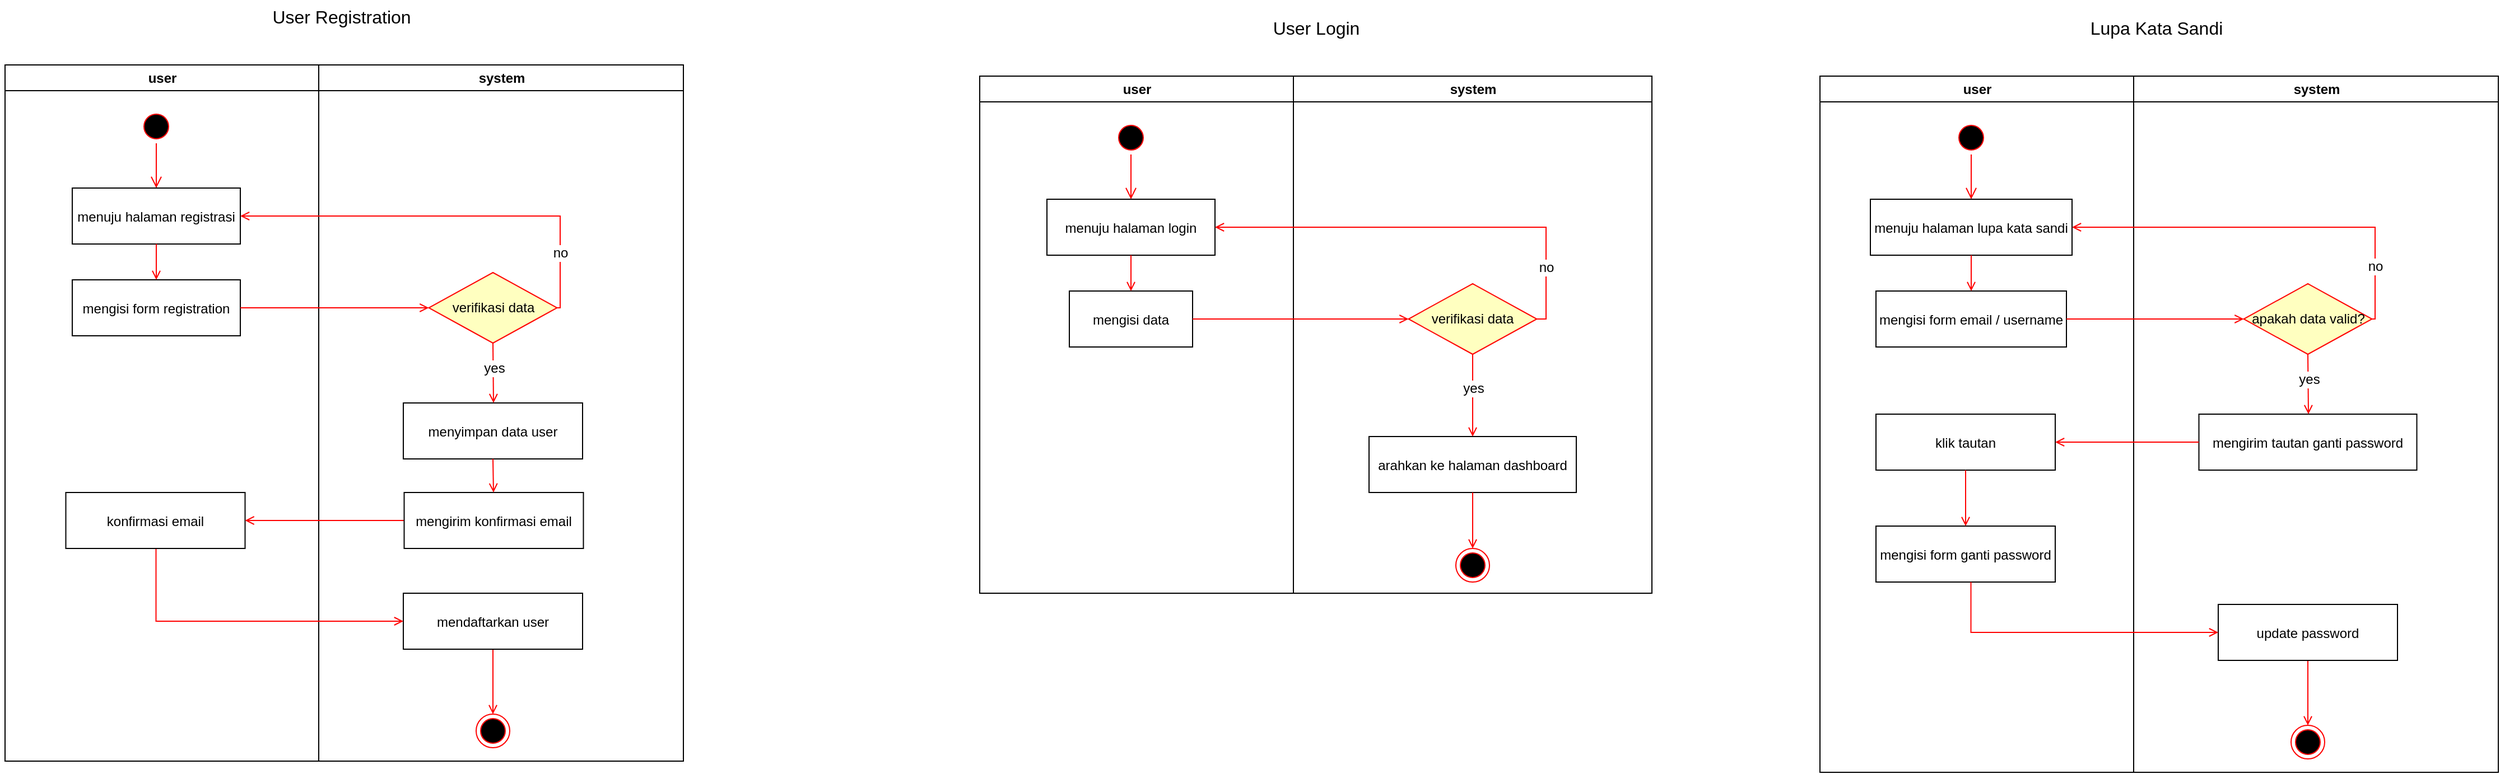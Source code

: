 <mxfile version="24.6.4" type="github">
  <diagram name="Page-1" id="e7e014a7-5840-1c2e-5031-d8a46d1fe8dd">
    <mxGraphModel dx="1674" dy="897" grid="1" gridSize="10" guides="1" tooltips="1" connect="1" arrows="1" fold="1" page="1" pageScale="1" pageWidth="1169" pageHeight="826" background="none" math="0" shadow="0">
      <root>
        <mxCell id="0" />
        <mxCell id="1" parent="0" />
        <mxCell id="2" value="user" style="swimlane;whiteSpace=wrap" parent="1" vertex="1">
          <mxGeometry x="164.5" y="128" width="280" height="622" as="geometry" />
        </mxCell>
        <mxCell id="5" value="" style="ellipse;shape=startState;fillColor=#000000;strokeColor=#ff0000;" parent="2" vertex="1">
          <mxGeometry x="120" y="40" width="30" height="30" as="geometry" />
        </mxCell>
        <mxCell id="6" value="" style="edgeStyle=elbowEdgeStyle;elbow=horizontal;verticalAlign=bottom;endArrow=open;endSize=8;strokeColor=#FF0000;endFill=1;rounded=0" parent="2" source="5" target="7" edge="1">
          <mxGeometry x="100" y="40" as="geometry">
            <mxPoint x="115" y="110" as="targetPoint" />
          </mxGeometry>
        </mxCell>
        <mxCell id="7" value="menuju halaman registrasi" style="" parent="2" vertex="1">
          <mxGeometry x="60" y="110" width="150" height="50" as="geometry" />
        </mxCell>
        <mxCell id="8" value="mengisi form registration" style="" parent="2" vertex="1">
          <mxGeometry x="60" y="192" width="150" height="50" as="geometry" />
        </mxCell>
        <mxCell id="9" value="" style="endArrow=open;strokeColor=#FF0000;endFill=1;rounded=0" parent="2" source="7" target="8" edge="1">
          <mxGeometry relative="1" as="geometry" />
        </mxCell>
        <mxCell id="3" value="system" style="swimlane;whiteSpace=wrap" parent="1" vertex="1">
          <mxGeometry x="444.5" y="128" width="325.5" height="622" as="geometry" />
        </mxCell>
        <mxCell id="24" value="" style="endArrow=open;strokeColor=#FF0000;endFill=1;rounded=0" parent="3" target="21" edge="1">
          <mxGeometry relative="1" as="geometry">
            <mxPoint x="130" y="245" as="sourcePoint" />
          </mxGeometry>
        </mxCell>
        <mxCell id="26" value="" style="edgeStyle=elbowEdgeStyle;elbow=horizontal;verticalAlign=bottom;endArrow=open;endSize=8;strokeColor=#FF0000;endFill=1;rounded=0" parent="3" source="25" edge="1">
          <mxGeometry x="130" y="90" as="geometry">
            <mxPoint x="130" y="135" as="targetPoint" />
          </mxGeometry>
        </mxCell>
        <mxCell id="HRK5GdI_0ne3H7yPrhea-56" value="verifikasi data" style="rhombus;whiteSpace=wrap;html=1;fontColor=#000000;fillColor=#ffffc0;strokeColor=#ff0000;" vertex="1" parent="3">
          <mxGeometry x="98.25" y="185.5" width="114.5" height="63" as="geometry" />
        </mxCell>
        <mxCell id="HRK5GdI_0ne3H7yPrhea-63" value="menyimpan data user" style="" vertex="1" parent="3">
          <mxGeometry x="75.5" y="302" width="160" height="50" as="geometry" />
        </mxCell>
        <mxCell id="HRK5GdI_0ne3H7yPrhea-64" value="" style="edgeStyle=elbowEdgeStyle;elbow=horizontal;strokeColor=#FF0000;endArrow=open;endFill=1;rounded=0;exitX=0.5;exitY=1;exitDx=0;exitDy=0;entryX=0.5;entryY=0;entryDx=0;entryDy=0;" edge="1" parent="3" source="HRK5GdI_0ne3H7yPrhea-56" target="HRK5GdI_0ne3H7yPrhea-63">
          <mxGeometry width="100" height="100" relative="1" as="geometry">
            <mxPoint x="440" y="192" as="sourcePoint" />
            <mxPoint x="316" y="192" as="targetPoint" />
            <Array as="points">
              <mxPoint x="156" y="282" />
            </Array>
          </mxGeometry>
        </mxCell>
        <mxCell id="HRK5GdI_0ne3H7yPrhea-65" value="yes" style="edgeLabel;html=1;align=center;verticalAlign=middle;resizable=0;points=[];fontSize=12;" vertex="1" connectable="0" parent="HRK5GdI_0ne3H7yPrhea-64">
          <mxGeometry x="-0.176" relative="1" as="geometry">
            <mxPoint as="offset" />
          </mxGeometry>
        </mxCell>
        <mxCell id="HRK5GdI_0ne3H7yPrhea-68" value="" style="edgeStyle=elbowEdgeStyle;elbow=horizontal;strokeColor=#FF0000;endArrow=open;endFill=1;rounded=0;exitX=0.5;exitY=1;exitDx=0;exitDy=0;entryX=0.5;entryY=0;entryDx=0;entryDy=0;" edge="1" parent="3" source="HRK5GdI_0ne3H7yPrhea-67" target="38">
          <mxGeometry width="100" height="100" relative="1" as="geometry">
            <mxPoint x="440" y="492" as="sourcePoint" />
            <mxPoint x="316" y="492" as="targetPoint" />
            <Array as="points" />
          </mxGeometry>
        </mxCell>
        <mxCell id="38" value="" style="ellipse;shape=endState;fillColor=#000000;strokeColor=#ff0000" parent="3" vertex="1">
          <mxGeometry x="140.5" y="580" width="30" height="30" as="geometry" />
        </mxCell>
        <mxCell id="HRK5GdI_0ne3H7yPrhea-67" value="mendaftarkan user" style="" vertex="1" parent="3">
          <mxGeometry x="75.5" y="472" width="160" height="50" as="geometry" />
        </mxCell>
        <mxCell id="HRK5GdI_0ne3H7yPrhea-66" value="" style="edgeStyle=elbowEdgeStyle;elbow=horizontal;strokeColor=#FF0000;endArrow=open;endFill=1;rounded=0;entryX=0;entryY=0.5;entryDx=0;entryDy=0;" edge="1" parent="3" target="HRK5GdI_0ne3H7yPrhea-67">
          <mxGeometry width="100" height="100" relative="1" as="geometry">
            <mxPoint x="-145.25" y="432" as="sourcePoint" />
            <mxPoint x="54.75" y="502" as="targetPoint" />
            <Array as="points">
              <mxPoint x="-145.25" y="462" />
            </Array>
          </mxGeometry>
        </mxCell>
        <mxCell id="HRK5GdI_0ne3H7yPrhea-61" value="konfirmasi email" style="" vertex="1" parent="3">
          <mxGeometry x="-225.75" y="382" width="160" height="50" as="geometry" />
        </mxCell>
        <mxCell id="HRK5GdI_0ne3H7yPrhea-60" value="" style="edgeStyle=elbowEdgeStyle;elbow=horizontal;strokeColor=#FF0000;endArrow=open;endFill=1;rounded=0;entryX=1;entryY=0.5;entryDx=0;entryDy=0;exitX=0;exitY=0.5;exitDx=0;exitDy=0;" edge="1" parent="3" source="HRK5GdI_0ne3H7yPrhea-127" target="HRK5GdI_0ne3H7yPrhea-61">
          <mxGeometry width="100" height="100" relative="1" as="geometry">
            <mxPoint x="35.5" y="422" as="sourcePoint" />
            <mxPoint x="-85.25" y="372" as="targetPoint" />
            <Array as="points">
              <mxPoint x="-5.25" y="402" />
            </Array>
          </mxGeometry>
        </mxCell>
        <mxCell id="HRK5GdI_0ne3H7yPrhea-127" value="mengirim konfirmasi email" style="" vertex="1" parent="3">
          <mxGeometry x="76.25" y="382" width="160" height="50" as="geometry" />
        </mxCell>
        <mxCell id="HRK5GdI_0ne3H7yPrhea-128" value="" style="edgeStyle=elbowEdgeStyle;elbow=horizontal;strokeColor=#FF0000;endArrow=open;endFill=1;rounded=0;entryX=0.5;entryY=0;entryDx=0;entryDy=0;exitX=0.5;exitY=1;exitDx=0;exitDy=0;" edge="1" parent="3" source="HRK5GdI_0ne3H7yPrhea-63" target="HRK5GdI_0ne3H7yPrhea-127">
          <mxGeometry width="100" height="100" relative="1" as="geometry">
            <mxPoint x="400" y="319" as="sourcePoint" />
            <mxPoint x="216" y="262" as="targetPoint" />
            <Array as="points" />
          </mxGeometry>
        </mxCell>
        <mxCell id="HRK5GdI_0ne3H7yPrhea-41" value="User Registration" style="text;html=1;align=center;verticalAlign=middle;whiteSpace=wrap;rounded=0;fontSize=16;" vertex="1" parent="1">
          <mxGeometry x="160" y="70" width="610" height="30" as="geometry" />
        </mxCell>
        <mxCell id="HRK5GdI_0ne3H7yPrhea-51" value="" style="endArrow=open;strokeColor=#FF0000;endFill=1;rounded=0;exitX=1;exitY=0.5;exitDx=0;exitDy=0;entryX=0;entryY=0.5;entryDx=0;entryDy=0;" edge="1" parent="1" source="8" target="HRK5GdI_0ne3H7yPrhea-56">
          <mxGeometry relative="1" as="geometry">
            <mxPoint x="390" y="372.5" as="sourcePoint" />
            <mxPoint x="510" y="345" as="targetPoint" />
          </mxGeometry>
        </mxCell>
        <mxCell id="12" value="" style="edgeStyle=elbowEdgeStyle;elbow=horizontal;strokeColor=#FF0000;endArrow=open;endFill=1;rounded=0;entryX=1;entryY=0.5;entryDx=0;entryDy=0;exitX=1;exitY=0.5;exitDx=0;exitDy=0;" parent="1" source="HRK5GdI_0ne3H7yPrhea-56" target="7" edge="1">
          <mxGeometry width="100" height="100" relative="1" as="geometry">
            <mxPoint x="620" y="300" as="sourcePoint" />
            <mxPoint x="424.5" y="318" as="targetPoint" />
            <Array as="points">
              <mxPoint x="660" y="310" />
            </Array>
          </mxGeometry>
        </mxCell>
        <mxCell id="HRK5GdI_0ne3H7yPrhea-59" value="no" style="edgeLabel;html=1;align=center;verticalAlign=middle;resizable=0;points=[];fontSize=12;" vertex="1" connectable="0" parent="12">
          <mxGeometry x="-0.716" relative="1" as="geometry">
            <mxPoint as="offset" />
          </mxGeometry>
        </mxCell>
        <mxCell id="HRK5GdI_0ne3H7yPrhea-79" value="user" style="swimlane;whiteSpace=wrap" vertex="1" parent="1">
          <mxGeometry x="1034.5" y="138" width="280" height="462" as="geometry" />
        </mxCell>
        <mxCell id="HRK5GdI_0ne3H7yPrhea-80" value="" style="ellipse;shape=startState;fillColor=#000000;strokeColor=#ff0000;" vertex="1" parent="HRK5GdI_0ne3H7yPrhea-79">
          <mxGeometry x="120" y="40" width="30" height="30" as="geometry" />
        </mxCell>
        <mxCell id="HRK5GdI_0ne3H7yPrhea-81" value="" style="edgeStyle=elbowEdgeStyle;elbow=horizontal;verticalAlign=bottom;endArrow=open;endSize=8;strokeColor=#FF0000;endFill=1;rounded=0" edge="1" parent="HRK5GdI_0ne3H7yPrhea-79" source="HRK5GdI_0ne3H7yPrhea-80" target="HRK5GdI_0ne3H7yPrhea-82">
          <mxGeometry x="100" y="40" as="geometry">
            <mxPoint x="115" y="110" as="targetPoint" />
          </mxGeometry>
        </mxCell>
        <mxCell id="HRK5GdI_0ne3H7yPrhea-82" value="menuju halaman login" style="" vertex="1" parent="HRK5GdI_0ne3H7yPrhea-79">
          <mxGeometry x="60" y="110" width="150" height="50" as="geometry" />
        </mxCell>
        <mxCell id="HRK5GdI_0ne3H7yPrhea-83" value="mengisi data" style="" vertex="1" parent="HRK5GdI_0ne3H7yPrhea-79">
          <mxGeometry x="80" y="192" width="110" height="50" as="geometry" />
        </mxCell>
        <mxCell id="HRK5GdI_0ne3H7yPrhea-84" value="" style="endArrow=open;strokeColor=#FF0000;endFill=1;rounded=0" edge="1" parent="HRK5GdI_0ne3H7yPrhea-79" source="HRK5GdI_0ne3H7yPrhea-82" target="HRK5GdI_0ne3H7yPrhea-83">
          <mxGeometry relative="1" as="geometry" />
        </mxCell>
        <mxCell id="HRK5GdI_0ne3H7yPrhea-87" value="system" style="swimlane;whiteSpace=wrap" vertex="1" parent="1">
          <mxGeometry x="1314.5" y="138" width="320" height="462" as="geometry" />
        </mxCell>
        <mxCell id="HRK5GdI_0ne3H7yPrhea-88" value="" style="endArrow=open;strokeColor=#FF0000;endFill=1;rounded=0" edge="1" parent="HRK5GdI_0ne3H7yPrhea-87">
          <mxGeometry relative="1" as="geometry">
            <mxPoint x="130" y="245" as="sourcePoint" />
          </mxGeometry>
        </mxCell>
        <mxCell id="HRK5GdI_0ne3H7yPrhea-89" value="" style="edgeStyle=elbowEdgeStyle;elbow=horizontal;verticalAlign=bottom;endArrow=open;endSize=8;strokeColor=#FF0000;endFill=1;rounded=0" edge="1" parent="HRK5GdI_0ne3H7yPrhea-87">
          <mxGeometry x="130" y="90" as="geometry">
            <mxPoint x="130" y="135" as="targetPoint" />
          </mxGeometry>
        </mxCell>
        <mxCell id="HRK5GdI_0ne3H7yPrhea-90" value="" style="ellipse;shape=endState;fillColor=#000000;strokeColor=#ff0000" vertex="1" parent="HRK5GdI_0ne3H7yPrhea-87">
          <mxGeometry x="145" y="422" width="30" height="30" as="geometry" />
        </mxCell>
        <mxCell id="HRK5GdI_0ne3H7yPrhea-91" value="verifikasi data" style="rhombus;whiteSpace=wrap;html=1;fontColor=#000000;fillColor=#ffffc0;strokeColor=#ff0000;" vertex="1" parent="HRK5GdI_0ne3H7yPrhea-87">
          <mxGeometry x="102.75" y="185.5" width="114.5" height="63" as="geometry" />
        </mxCell>
        <mxCell id="HRK5GdI_0ne3H7yPrhea-93" value="" style="edgeStyle=elbowEdgeStyle;elbow=horizontal;strokeColor=#FF0000;endArrow=open;endFill=1;rounded=0;exitX=0.5;exitY=1;exitDx=0;exitDy=0;entryX=0.5;entryY=0;entryDx=0;entryDy=0;" edge="1" parent="HRK5GdI_0ne3H7yPrhea-87" source="HRK5GdI_0ne3H7yPrhea-91" target="HRK5GdI_0ne3H7yPrhea-102">
          <mxGeometry width="100" height="100" relative="1" as="geometry">
            <mxPoint x="440" y="192" as="sourcePoint" />
            <mxPoint x="139.75" y="302" as="targetPoint" />
            <Array as="points">
              <mxPoint x="160" y="282" />
            </Array>
          </mxGeometry>
        </mxCell>
        <mxCell id="HRK5GdI_0ne3H7yPrhea-94" value="yes" style="edgeLabel;html=1;align=center;verticalAlign=middle;resizable=0;points=[];fontSize=12;" vertex="1" connectable="0" parent="HRK5GdI_0ne3H7yPrhea-93">
          <mxGeometry x="-0.176" relative="1" as="geometry">
            <mxPoint as="offset" />
          </mxGeometry>
        </mxCell>
        <mxCell id="HRK5GdI_0ne3H7yPrhea-102" value="arahkan ke halaman dashboard" style="" vertex="1" parent="HRK5GdI_0ne3H7yPrhea-87">
          <mxGeometry x="67.5" y="322" width="185" height="50" as="geometry" />
        </mxCell>
        <mxCell id="HRK5GdI_0ne3H7yPrhea-103" value="" style="edgeStyle=elbowEdgeStyle;elbow=horizontal;strokeColor=#FF0000;endArrow=open;endFill=1;rounded=0;entryX=0.5;entryY=0;entryDx=0;entryDy=0;exitX=0.5;exitY=1;exitDx=0;exitDy=0;" edge="1" parent="HRK5GdI_0ne3H7yPrhea-87" source="HRK5GdI_0ne3H7yPrhea-102" target="HRK5GdI_0ne3H7yPrhea-90">
          <mxGeometry width="100" height="100" relative="1" as="geometry">
            <mxPoint x="129.5" y="369" as="sourcePoint" />
            <mxPoint x="-54.5" y="312" as="targetPoint" />
            <Array as="points" />
          </mxGeometry>
        </mxCell>
        <mxCell id="HRK5GdI_0ne3H7yPrhea-97" value="User Login" style="text;html=1;align=center;verticalAlign=middle;whiteSpace=wrap;rounded=0;fontSize=16;" vertex="1" parent="1">
          <mxGeometry x="1030" y="80" width="610" height="30" as="geometry" />
        </mxCell>
        <mxCell id="HRK5GdI_0ne3H7yPrhea-98" value="" style="endArrow=open;strokeColor=#FF0000;endFill=1;rounded=0;exitX=1;exitY=0.5;exitDx=0;exitDy=0;entryX=0;entryY=0.5;entryDx=0;entryDy=0;" edge="1" source="HRK5GdI_0ne3H7yPrhea-83" target="HRK5GdI_0ne3H7yPrhea-91" parent="1">
          <mxGeometry relative="1" as="geometry">
            <mxPoint x="1260" y="382.5" as="sourcePoint" />
            <mxPoint x="1380" y="355" as="targetPoint" />
          </mxGeometry>
        </mxCell>
        <mxCell id="HRK5GdI_0ne3H7yPrhea-99" value="" style="edgeStyle=elbowEdgeStyle;elbow=horizontal;strokeColor=#FF0000;endArrow=open;endFill=1;rounded=0;entryX=1;entryY=0.5;entryDx=0;entryDy=0;exitX=1;exitY=0.5;exitDx=0;exitDy=0;" edge="1" source="HRK5GdI_0ne3H7yPrhea-91" target="HRK5GdI_0ne3H7yPrhea-82" parent="1">
          <mxGeometry width="100" height="100" relative="1" as="geometry">
            <mxPoint x="1490" y="310" as="sourcePoint" />
            <mxPoint x="1294.5" y="328" as="targetPoint" />
            <Array as="points">
              <mxPoint x="1540" y="310" />
            </Array>
          </mxGeometry>
        </mxCell>
        <mxCell id="HRK5GdI_0ne3H7yPrhea-100" value="no" style="edgeLabel;html=1;align=center;verticalAlign=middle;resizable=0;points=[];fontSize=12;" vertex="1" connectable="0" parent="HRK5GdI_0ne3H7yPrhea-99">
          <mxGeometry x="-0.716" relative="1" as="geometry">
            <mxPoint as="offset" />
          </mxGeometry>
        </mxCell>
        <mxCell id="HRK5GdI_0ne3H7yPrhea-131" value="user" style="swimlane;whiteSpace=wrap" vertex="1" parent="1">
          <mxGeometry x="1784.5" y="138" width="280" height="622" as="geometry" />
        </mxCell>
        <mxCell id="HRK5GdI_0ne3H7yPrhea-132" value="" style="ellipse;shape=startState;fillColor=#000000;strokeColor=#ff0000;" vertex="1" parent="HRK5GdI_0ne3H7yPrhea-131">
          <mxGeometry x="120" y="40" width="30" height="30" as="geometry" />
        </mxCell>
        <mxCell id="HRK5GdI_0ne3H7yPrhea-133" value="" style="edgeStyle=elbowEdgeStyle;elbow=horizontal;verticalAlign=bottom;endArrow=open;endSize=8;strokeColor=#FF0000;endFill=1;rounded=0" edge="1" parent="HRK5GdI_0ne3H7yPrhea-131" source="HRK5GdI_0ne3H7yPrhea-132" target="HRK5GdI_0ne3H7yPrhea-134">
          <mxGeometry x="100" y="40" as="geometry">
            <mxPoint x="115" y="110" as="targetPoint" />
          </mxGeometry>
        </mxCell>
        <mxCell id="HRK5GdI_0ne3H7yPrhea-134" value="menuju halaman lupa kata sandi" style="" vertex="1" parent="HRK5GdI_0ne3H7yPrhea-131">
          <mxGeometry x="45" y="110" width="180" height="50" as="geometry" />
        </mxCell>
        <mxCell id="HRK5GdI_0ne3H7yPrhea-135" value="mengisi form email / username" style="" vertex="1" parent="HRK5GdI_0ne3H7yPrhea-131">
          <mxGeometry x="50" y="192" width="170" height="50" as="geometry" />
        </mxCell>
        <mxCell id="HRK5GdI_0ne3H7yPrhea-136" value="" style="endArrow=open;strokeColor=#FF0000;endFill=1;rounded=0" edge="1" parent="HRK5GdI_0ne3H7yPrhea-131" source="HRK5GdI_0ne3H7yPrhea-134" target="HRK5GdI_0ne3H7yPrhea-135">
          <mxGeometry relative="1" as="geometry" />
        </mxCell>
        <mxCell id="HRK5GdI_0ne3H7yPrhea-148" value="klik tautan" style="" vertex="1" parent="HRK5GdI_0ne3H7yPrhea-131">
          <mxGeometry x="50" y="302" width="160" height="50" as="geometry" />
        </mxCell>
        <mxCell id="HRK5GdI_0ne3H7yPrhea-150" value="mengisi form ganti password" style="" vertex="1" parent="HRK5GdI_0ne3H7yPrhea-131">
          <mxGeometry x="50" y="402" width="160" height="50" as="geometry" />
        </mxCell>
        <mxCell id="HRK5GdI_0ne3H7yPrhea-151" value="" style="edgeStyle=elbowEdgeStyle;elbow=horizontal;strokeColor=#FF0000;endArrow=open;endFill=1;rounded=0;entryX=0.5;entryY=0;entryDx=0;entryDy=0;exitX=0.5;exitY=1;exitDx=0;exitDy=0;" edge="1" parent="HRK5GdI_0ne3H7yPrhea-131" source="HRK5GdI_0ne3H7yPrhea-148" target="HRK5GdI_0ne3H7yPrhea-150">
          <mxGeometry width="100" height="100" relative="1" as="geometry">
            <mxPoint x="680" y="319" as="sourcePoint" />
            <mxPoint x="496" y="262" as="targetPoint" />
            <Array as="points" />
          </mxGeometry>
        </mxCell>
        <mxCell id="HRK5GdI_0ne3H7yPrhea-137" value="system" style="swimlane;whiteSpace=wrap" vertex="1" parent="1">
          <mxGeometry x="2064.5" y="138" width="325.5" height="622" as="geometry" />
        </mxCell>
        <mxCell id="HRK5GdI_0ne3H7yPrhea-138" value="" style="endArrow=open;strokeColor=#FF0000;endFill=1;rounded=0" edge="1" parent="HRK5GdI_0ne3H7yPrhea-137">
          <mxGeometry relative="1" as="geometry">
            <mxPoint x="130" y="245" as="sourcePoint" />
          </mxGeometry>
        </mxCell>
        <mxCell id="HRK5GdI_0ne3H7yPrhea-139" value="" style="edgeStyle=elbowEdgeStyle;elbow=horizontal;verticalAlign=bottom;endArrow=open;endSize=8;strokeColor=#FF0000;endFill=1;rounded=0" edge="1" parent="HRK5GdI_0ne3H7yPrhea-137">
          <mxGeometry x="130" y="90" as="geometry">
            <mxPoint x="130" y="135" as="targetPoint" />
          </mxGeometry>
        </mxCell>
        <mxCell id="HRK5GdI_0ne3H7yPrhea-140" value="apakah data valid?" style="rhombus;whiteSpace=wrap;html=1;fontColor=#000000;fillColor=#ffffc0;strokeColor=#ff0000;" vertex="1" parent="HRK5GdI_0ne3H7yPrhea-137">
          <mxGeometry x="98.25" y="185.5" width="114.5" height="63" as="geometry" />
        </mxCell>
        <mxCell id="HRK5GdI_0ne3H7yPrhea-141" value="mengirim tautan ganti password" style="" vertex="1" parent="HRK5GdI_0ne3H7yPrhea-137">
          <mxGeometry x="58.25" y="302" width="194.5" height="50" as="geometry" />
        </mxCell>
        <mxCell id="HRK5GdI_0ne3H7yPrhea-142" value="" style="edgeStyle=elbowEdgeStyle;elbow=horizontal;strokeColor=#FF0000;endArrow=open;endFill=1;rounded=0;exitX=0.5;exitY=1;exitDx=0;exitDy=0;entryX=0.5;entryY=0;entryDx=0;entryDy=0;" edge="1" parent="HRK5GdI_0ne3H7yPrhea-137" source="HRK5GdI_0ne3H7yPrhea-140" target="HRK5GdI_0ne3H7yPrhea-141">
          <mxGeometry width="100" height="100" relative="1" as="geometry">
            <mxPoint x="440" y="192" as="sourcePoint" />
            <mxPoint x="316" y="192" as="targetPoint" />
            <Array as="points">
              <mxPoint x="156" y="282" />
            </Array>
          </mxGeometry>
        </mxCell>
        <mxCell id="HRK5GdI_0ne3H7yPrhea-143" value="yes" style="edgeLabel;html=1;align=center;verticalAlign=middle;resizable=0;points=[];fontSize=12;" vertex="1" connectable="0" parent="HRK5GdI_0ne3H7yPrhea-142">
          <mxGeometry x="-0.176" relative="1" as="geometry">
            <mxPoint as="offset" />
          </mxGeometry>
        </mxCell>
        <mxCell id="HRK5GdI_0ne3H7yPrhea-144" value="" style="edgeStyle=elbowEdgeStyle;elbow=horizontal;strokeColor=#FF0000;endArrow=open;endFill=1;rounded=0;exitX=0.5;exitY=1;exitDx=0;exitDy=0;entryX=0.5;entryY=0;entryDx=0;entryDy=0;" edge="1" parent="HRK5GdI_0ne3H7yPrhea-137" source="HRK5GdI_0ne3H7yPrhea-146" target="HRK5GdI_0ne3H7yPrhea-145">
          <mxGeometry width="100" height="100" relative="1" as="geometry">
            <mxPoint x="440" y="492" as="sourcePoint" />
            <mxPoint x="316" y="492" as="targetPoint" />
            <Array as="points" />
          </mxGeometry>
        </mxCell>
        <mxCell id="HRK5GdI_0ne3H7yPrhea-145" value="" style="ellipse;shape=endState;fillColor=#000000;strokeColor=#ff0000" vertex="1" parent="HRK5GdI_0ne3H7yPrhea-137">
          <mxGeometry x="140.5" y="580" width="30" height="30" as="geometry" />
        </mxCell>
        <mxCell id="HRK5GdI_0ne3H7yPrhea-146" value="update password" style="" vertex="1" parent="HRK5GdI_0ne3H7yPrhea-137">
          <mxGeometry x="75.5" y="472" width="160" height="50" as="geometry" />
        </mxCell>
        <mxCell id="HRK5GdI_0ne3H7yPrhea-152" value="Lupa Kata Sandi" style="text;html=1;align=center;verticalAlign=middle;whiteSpace=wrap;rounded=0;fontSize=16;" vertex="1" parent="1">
          <mxGeometry x="1780" y="80" width="610" height="30" as="geometry" />
        </mxCell>
        <mxCell id="HRK5GdI_0ne3H7yPrhea-153" value="" style="endArrow=open;strokeColor=#FF0000;endFill=1;rounded=0;exitX=1;exitY=0.5;exitDx=0;exitDy=0;entryX=0;entryY=0.5;entryDx=0;entryDy=0;" edge="1" source="HRK5GdI_0ne3H7yPrhea-135" target="HRK5GdI_0ne3H7yPrhea-140" parent="1">
          <mxGeometry relative="1" as="geometry">
            <mxPoint x="2010" y="382.5" as="sourcePoint" />
            <mxPoint x="2130" y="355" as="targetPoint" />
          </mxGeometry>
        </mxCell>
        <mxCell id="HRK5GdI_0ne3H7yPrhea-154" value="" style="edgeStyle=elbowEdgeStyle;elbow=horizontal;strokeColor=#FF0000;endArrow=open;endFill=1;rounded=0;entryX=1;entryY=0.5;entryDx=0;entryDy=0;exitX=1;exitY=0.5;exitDx=0;exitDy=0;" edge="1" source="HRK5GdI_0ne3H7yPrhea-140" target="HRK5GdI_0ne3H7yPrhea-134" parent="1">
          <mxGeometry width="100" height="100" relative="1" as="geometry">
            <mxPoint x="2240" y="310" as="sourcePoint" />
            <mxPoint x="2044.5" y="328" as="targetPoint" />
            <Array as="points">
              <mxPoint x="2280" y="320" />
            </Array>
          </mxGeometry>
        </mxCell>
        <mxCell id="HRK5GdI_0ne3H7yPrhea-155" value="no" style="edgeLabel;html=1;align=center;verticalAlign=middle;resizable=0;points=[];fontSize=12;" vertex="1" connectable="0" parent="HRK5GdI_0ne3H7yPrhea-154">
          <mxGeometry x="-0.716" relative="1" as="geometry">
            <mxPoint as="offset" />
          </mxGeometry>
        </mxCell>
        <mxCell id="HRK5GdI_0ne3H7yPrhea-149" value="" style="edgeStyle=elbowEdgeStyle;elbow=horizontal;strokeColor=#FF0000;endArrow=open;endFill=1;rounded=0;entryX=1;entryY=0.5;entryDx=0;entryDy=0;exitX=0;exitY=0.5;exitDx=0;exitDy=0;" edge="1" parent="1" source="HRK5GdI_0ne3H7yPrhea-141" target="HRK5GdI_0ne3H7yPrhea-148">
          <mxGeometry width="100" height="100" relative="1" as="geometry">
            <mxPoint x="2100" y="560" as="sourcePoint" />
            <mxPoint x="1979.25" y="510" as="targetPoint" />
            <Array as="points">
              <mxPoint x="2060" y="480" />
            </Array>
          </mxGeometry>
        </mxCell>
        <mxCell id="HRK5GdI_0ne3H7yPrhea-147" value="" style="edgeStyle=elbowEdgeStyle;elbow=horizontal;strokeColor=#FF0000;endArrow=open;endFill=1;rounded=0;entryX=0;entryY=0.5;entryDx=0;entryDy=0;" edge="1" parent="1" target="HRK5GdI_0ne3H7yPrhea-146" source="HRK5GdI_0ne3H7yPrhea-150">
          <mxGeometry width="100" height="100" relative="1" as="geometry">
            <mxPoint x="1919.25" y="570" as="sourcePoint" />
            <mxPoint x="2119.25" y="640" as="targetPoint" />
            <Array as="points">
              <mxPoint x="1919.25" y="600" />
            </Array>
          </mxGeometry>
        </mxCell>
      </root>
    </mxGraphModel>
  </diagram>
</mxfile>
